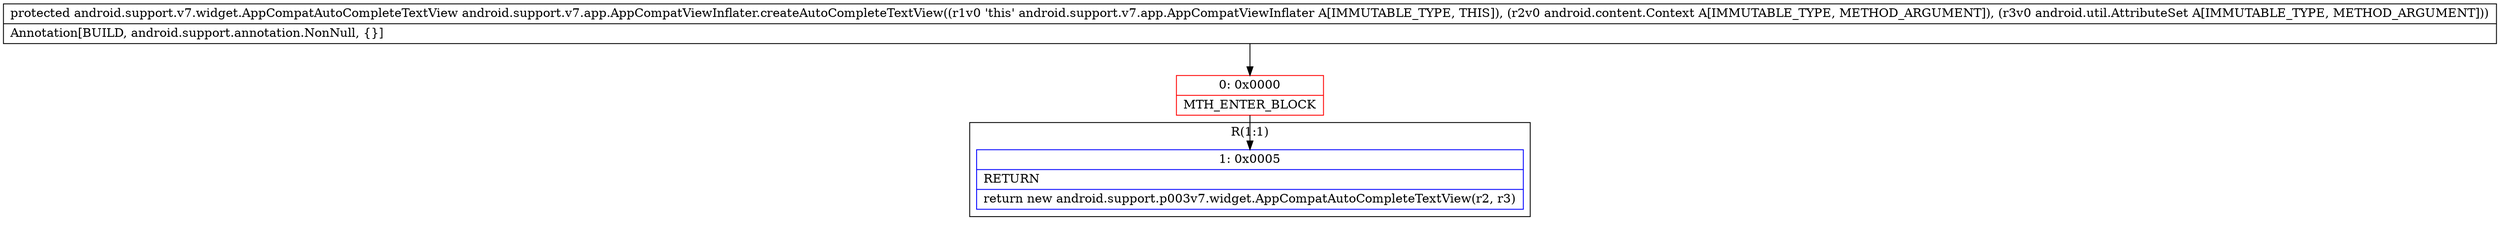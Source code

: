 digraph "CFG forandroid.support.v7.app.AppCompatViewInflater.createAutoCompleteTextView(Landroid\/content\/Context;Landroid\/util\/AttributeSet;)Landroid\/support\/v7\/widget\/AppCompatAutoCompleteTextView;" {
subgraph cluster_Region_1321098283 {
label = "R(1:1)";
node [shape=record,color=blue];
Node_1 [shape=record,label="{1\:\ 0x0005|RETURN\l|return new android.support.p003v7.widget.AppCompatAutoCompleteTextView(r2, r3)\l}"];
}
Node_0 [shape=record,color=red,label="{0\:\ 0x0000|MTH_ENTER_BLOCK\l}"];
MethodNode[shape=record,label="{protected android.support.v7.widget.AppCompatAutoCompleteTextView android.support.v7.app.AppCompatViewInflater.createAutoCompleteTextView((r1v0 'this' android.support.v7.app.AppCompatViewInflater A[IMMUTABLE_TYPE, THIS]), (r2v0 android.content.Context A[IMMUTABLE_TYPE, METHOD_ARGUMENT]), (r3v0 android.util.AttributeSet A[IMMUTABLE_TYPE, METHOD_ARGUMENT]))  | Annotation[BUILD, android.support.annotation.NonNull, \{\}]\l}"];
MethodNode -> Node_0;
Node_0 -> Node_1;
}

